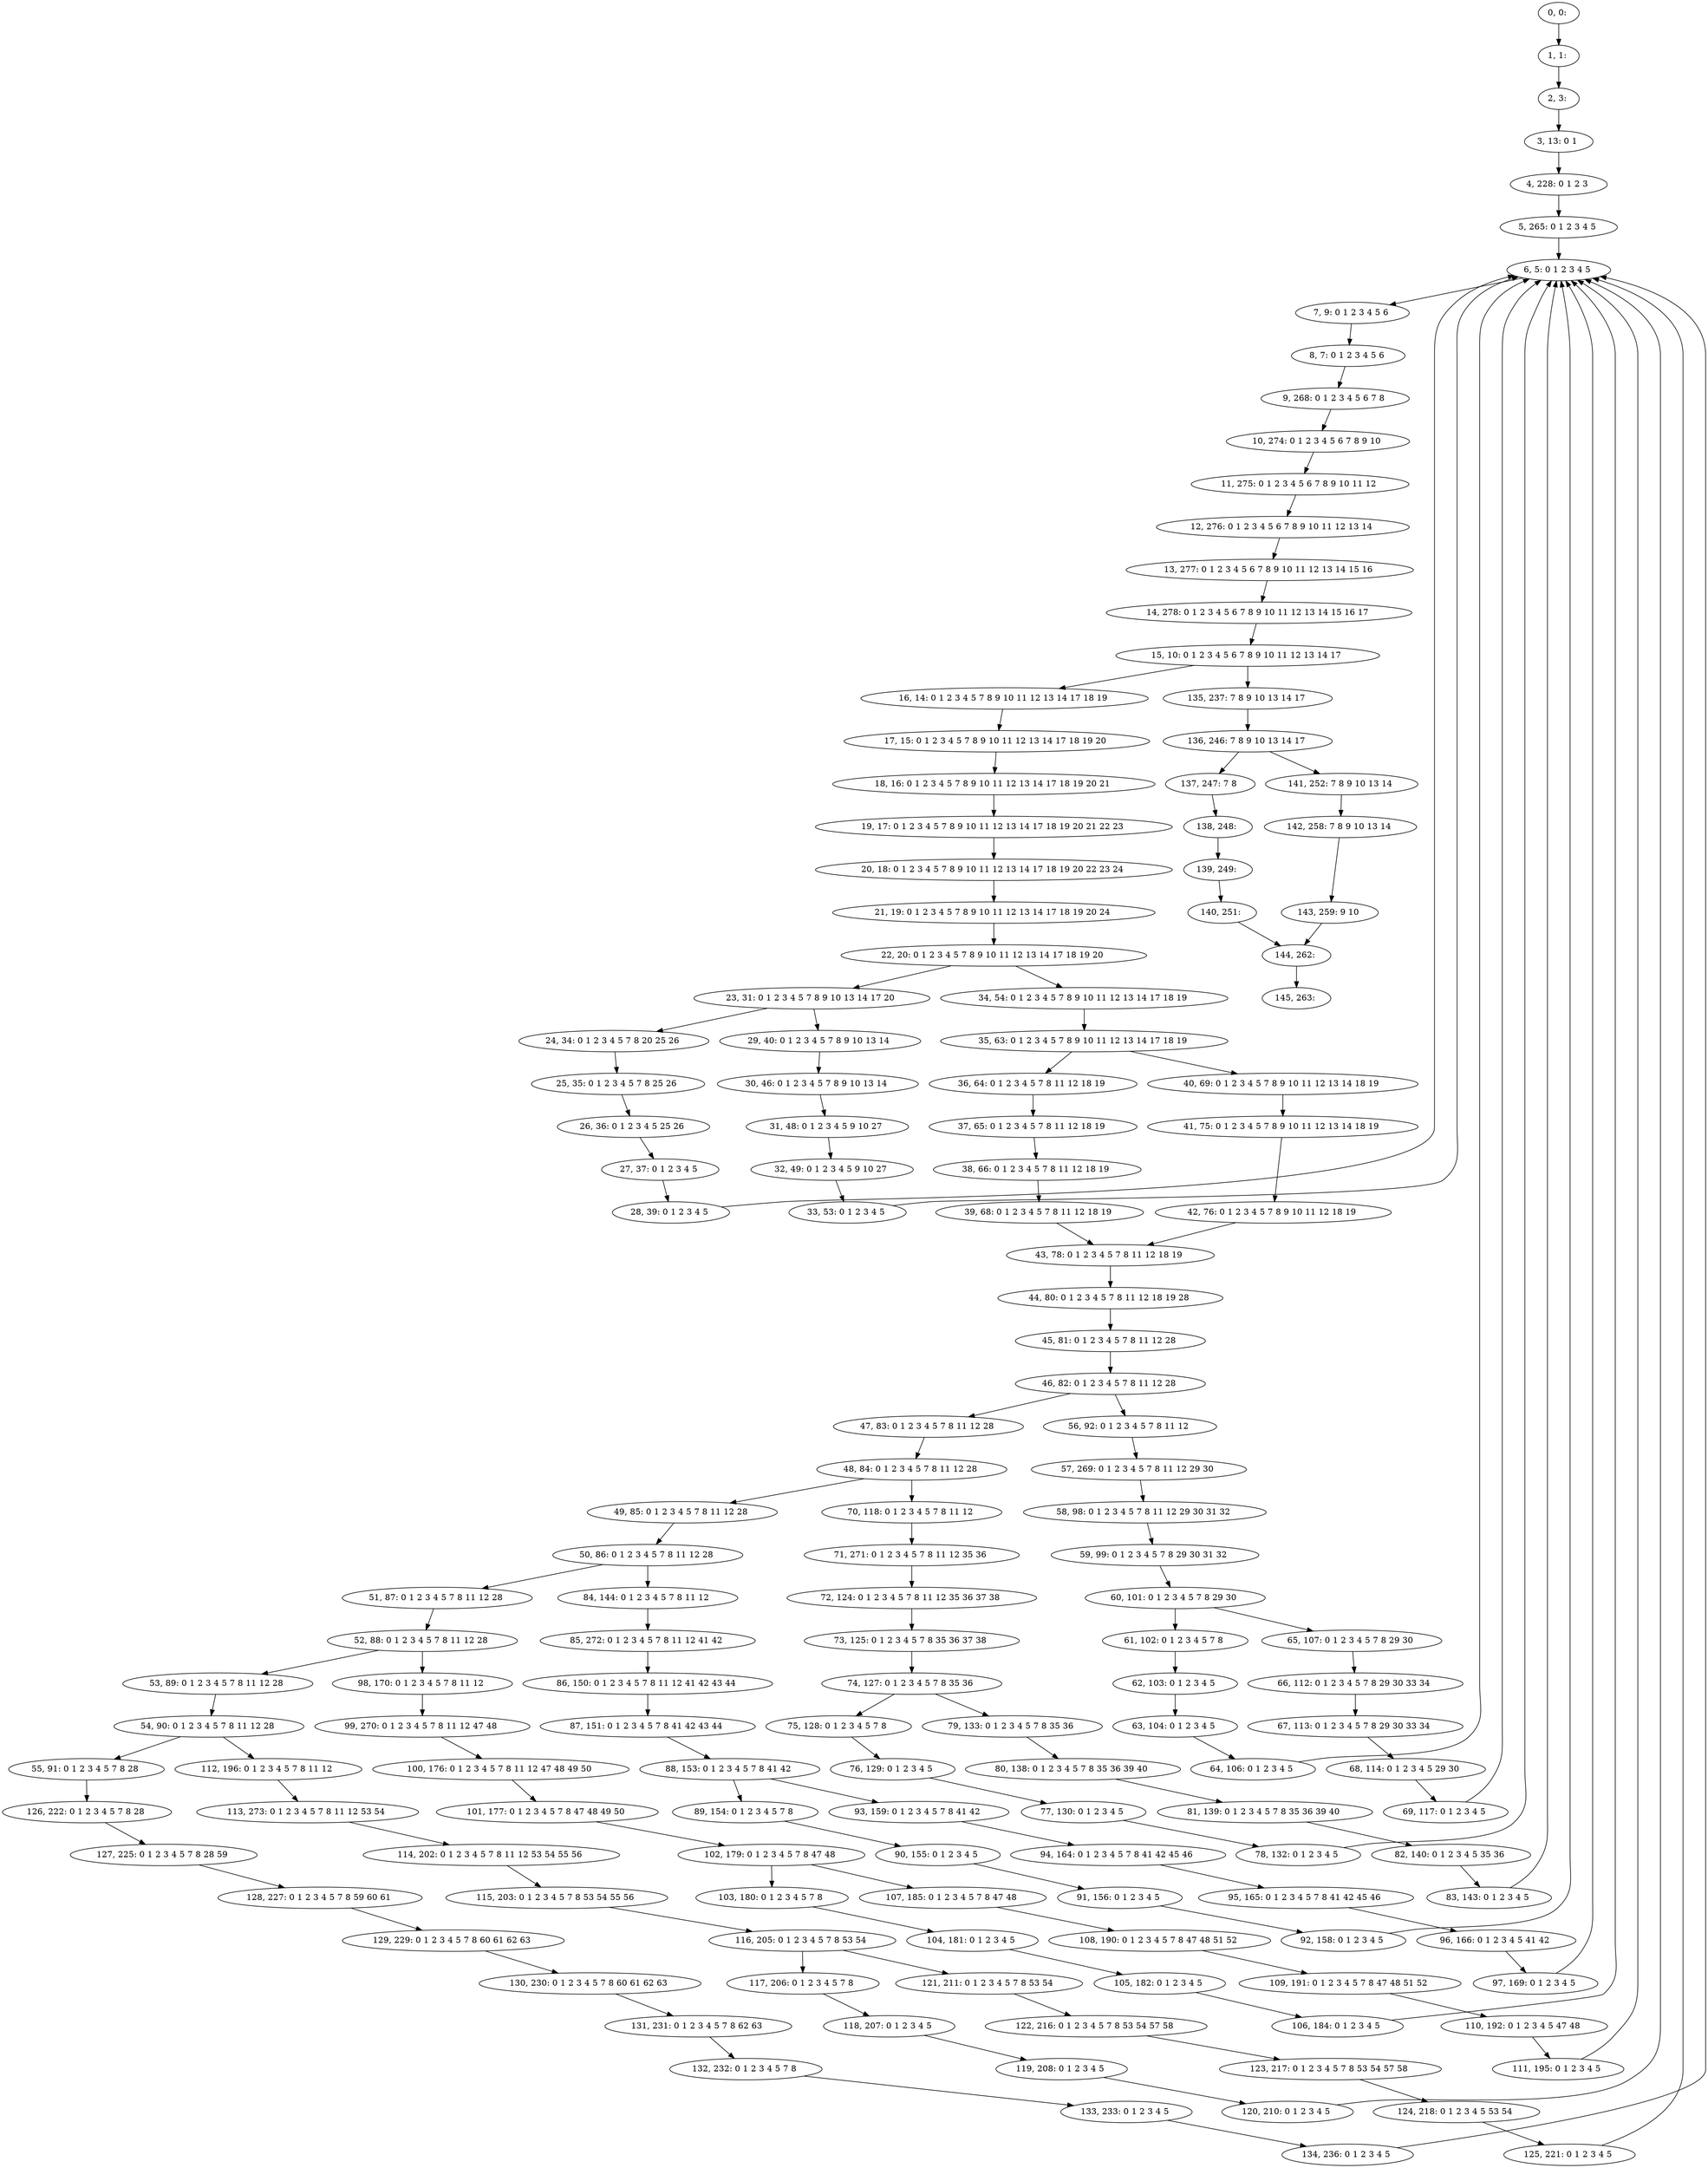 digraph G {
0[label="0, 0: "];
1[label="1, 1: "];
2[label="2, 3: "];
3[label="3, 13: 0 1 "];
4[label="4, 228: 0 1 2 3 "];
5[label="5, 265: 0 1 2 3 4 5 "];
6[label="6, 5: 0 1 2 3 4 5 "];
7[label="7, 9: 0 1 2 3 4 5 6 "];
8[label="8, 7: 0 1 2 3 4 5 6 "];
9[label="9, 268: 0 1 2 3 4 5 6 7 8 "];
10[label="10, 274: 0 1 2 3 4 5 6 7 8 9 10 "];
11[label="11, 275: 0 1 2 3 4 5 6 7 8 9 10 11 12 "];
12[label="12, 276: 0 1 2 3 4 5 6 7 8 9 10 11 12 13 14 "];
13[label="13, 277: 0 1 2 3 4 5 6 7 8 9 10 11 12 13 14 15 16 "];
14[label="14, 278: 0 1 2 3 4 5 6 7 8 9 10 11 12 13 14 15 16 17 "];
15[label="15, 10: 0 1 2 3 4 5 6 7 8 9 10 11 12 13 14 17 "];
16[label="16, 14: 0 1 2 3 4 5 7 8 9 10 11 12 13 14 17 18 19 "];
17[label="17, 15: 0 1 2 3 4 5 7 8 9 10 11 12 13 14 17 18 19 20 "];
18[label="18, 16: 0 1 2 3 4 5 7 8 9 10 11 12 13 14 17 18 19 20 21 "];
19[label="19, 17: 0 1 2 3 4 5 7 8 9 10 11 12 13 14 17 18 19 20 21 22 23 "];
20[label="20, 18: 0 1 2 3 4 5 7 8 9 10 11 12 13 14 17 18 19 20 22 23 24 "];
21[label="21, 19: 0 1 2 3 4 5 7 8 9 10 11 12 13 14 17 18 19 20 24 "];
22[label="22, 20: 0 1 2 3 4 5 7 8 9 10 11 12 13 14 17 18 19 20 "];
23[label="23, 31: 0 1 2 3 4 5 7 8 9 10 13 14 17 20 "];
24[label="24, 34: 0 1 2 3 4 5 7 8 20 25 26 "];
25[label="25, 35: 0 1 2 3 4 5 7 8 25 26 "];
26[label="26, 36: 0 1 2 3 4 5 25 26 "];
27[label="27, 37: 0 1 2 3 4 5 "];
28[label="28, 39: 0 1 2 3 4 5 "];
29[label="29, 40: 0 1 2 3 4 5 7 8 9 10 13 14 "];
30[label="30, 46: 0 1 2 3 4 5 7 8 9 10 13 14 "];
31[label="31, 48: 0 1 2 3 4 5 9 10 27 "];
32[label="32, 49: 0 1 2 3 4 5 9 10 27 "];
33[label="33, 53: 0 1 2 3 4 5 "];
34[label="34, 54: 0 1 2 3 4 5 7 8 9 10 11 12 13 14 17 18 19 "];
35[label="35, 63: 0 1 2 3 4 5 7 8 9 10 11 12 13 14 17 18 19 "];
36[label="36, 64: 0 1 2 3 4 5 7 8 11 12 18 19 "];
37[label="37, 65: 0 1 2 3 4 5 7 8 11 12 18 19 "];
38[label="38, 66: 0 1 2 3 4 5 7 8 11 12 18 19 "];
39[label="39, 68: 0 1 2 3 4 5 7 8 11 12 18 19 "];
40[label="40, 69: 0 1 2 3 4 5 7 8 9 10 11 12 13 14 18 19 "];
41[label="41, 75: 0 1 2 3 4 5 7 8 9 10 11 12 13 14 18 19 "];
42[label="42, 76: 0 1 2 3 4 5 7 8 9 10 11 12 18 19 "];
43[label="43, 78: 0 1 2 3 4 5 7 8 11 12 18 19 "];
44[label="44, 80: 0 1 2 3 4 5 7 8 11 12 18 19 28 "];
45[label="45, 81: 0 1 2 3 4 5 7 8 11 12 28 "];
46[label="46, 82: 0 1 2 3 4 5 7 8 11 12 28 "];
47[label="47, 83: 0 1 2 3 4 5 7 8 11 12 28 "];
48[label="48, 84: 0 1 2 3 4 5 7 8 11 12 28 "];
49[label="49, 85: 0 1 2 3 4 5 7 8 11 12 28 "];
50[label="50, 86: 0 1 2 3 4 5 7 8 11 12 28 "];
51[label="51, 87: 0 1 2 3 4 5 7 8 11 12 28 "];
52[label="52, 88: 0 1 2 3 4 5 7 8 11 12 28 "];
53[label="53, 89: 0 1 2 3 4 5 7 8 11 12 28 "];
54[label="54, 90: 0 1 2 3 4 5 7 8 11 12 28 "];
55[label="55, 91: 0 1 2 3 4 5 7 8 28 "];
56[label="56, 92: 0 1 2 3 4 5 7 8 11 12 "];
57[label="57, 269: 0 1 2 3 4 5 7 8 11 12 29 30 "];
58[label="58, 98: 0 1 2 3 4 5 7 8 11 12 29 30 31 32 "];
59[label="59, 99: 0 1 2 3 4 5 7 8 29 30 31 32 "];
60[label="60, 101: 0 1 2 3 4 5 7 8 29 30 "];
61[label="61, 102: 0 1 2 3 4 5 7 8 "];
62[label="62, 103: 0 1 2 3 4 5 "];
63[label="63, 104: 0 1 2 3 4 5 "];
64[label="64, 106: 0 1 2 3 4 5 "];
65[label="65, 107: 0 1 2 3 4 5 7 8 29 30 "];
66[label="66, 112: 0 1 2 3 4 5 7 8 29 30 33 34 "];
67[label="67, 113: 0 1 2 3 4 5 7 8 29 30 33 34 "];
68[label="68, 114: 0 1 2 3 4 5 29 30 "];
69[label="69, 117: 0 1 2 3 4 5 "];
70[label="70, 118: 0 1 2 3 4 5 7 8 11 12 "];
71[label="71, 271: 0 1 2 3 4 5 7 8 11 12 35 36 "];
72[label="72, 124: 0 1 2 3 4 5 7 8 11 12 35 36 37 38 "];
73[label="73, 125: 0 1 2 3 4 5 7 8 35 36 37 38 "];
74[label="74, 127: 0 1 2 3 4 5 7 8 35 36 "];
75[label="75, 128: 0 1 2 3 4 5 7 8 "];
76[label="76, 129: 0 1 2 3 4 5 "];
77[label="77, 130: 0 1 2 3 4 5 "];
78[label="78, 132: 0 1 2 3 4 5 "];
79[label="79, 133: 0 1 2 3 4 5 7 8 35 36 "];
80[label="80, 138: 0 1 2 3 4 5 7 8 35 36 39 40 "];
81[label="81, 139: 0 1 2 3 4 5 7 8 35 36 39 40 "];
82[label="82, 140: 0 1 2 3 4 5 35 36 "];
83[label="83, 143: 0 1 2 3 4 5 "];
84[label="84, 144: 0 1 2 3 4 5 7 8 11 12 "];
85[label="85, 272: 0 1 2 3 4 5 7 8 11 12 41 42 "];
86[label="86, 150: 0 1 2 3 4 5 7 8 11 12 41 42 43 44 "];
87[label="87, 151: 0 1 2 3 4 5 7 8 41 42 43 44 "];
88[label="88, 153: 0 1 2 3 4 5 7 8 41 42 "];
89[label="89, 154: 0 1 2 3 4 5 7 8 "];
90[label="90, 155: 0 1 2 3 4 5 "];
91[label="91, 156: 0 1 2 3 4 5 "];
92[label="92, 158: 0 1 2 3 4 5 "];
93[label="93, 159: 0 1 2 3 4 5 7 8 41 42 "];
94[label="94, 164: 0 1 2 3 4 5 7 8 41 42 45 46 "];
95[label="95, 165: 0 1 2 3 4 5 7 8 41 42 45 46 "];
96[label="96, 166: 0 1 2 3 4 5 41 42 "];
97[label="97, 169: 0 1 2 3 4 5 "];
98[label="98, 170: 0 1 2 3 4 5 7 8 11 12 "];
99[label="99, 270: 0 1 2 3 4 5 7 8 11 12 47 48 "];
100[label="100, 176: 0 1 2 3 4 5 7 8 11 12 47 48 49 50 "];
101[label="101, 177: 0 1 2 3 4 5 7 8 47 48 49 50 "];
102[label="102, 179: 0 1 2 3 4 5 7 8 47 48 "];
103[label="103, 180: 0 1 2 3 4 5 7 8 "];
104[label="104, 181: 0 1 2 3 4 5 "];
105[label="105, 182: 0 1 2 3 4 5 "];
106[label="106, 184: 0 1 2 3 4 5 "];
107[label="107, 185: 0 1 2 3 4 5 7 8 47 48 "];
108[label="108, 190: 0 1 2 3 4 5 7 8 47 48 51 52 "];
109[label="109, 191: 0 1 2 3 4 5 7 8 47 48 51 52 "];
110[label="110, 192: 0 1 2 3 4 5 47 48 "];
111[label="111, 195: 0 1 2 3 4 5 "];
112[label="112, 196: 0 1 2 3 4 5 7 8 11 12 "];
113[label="113, 273: 0 1 2 3 4 5 7 8 11 12 53 54 "];
114[label="114, 202: 0 1 2 3 4 5 7 8 11 12 53 54 55 56 "];
115[label="115, 203: 0 1 2 3 4 5 7 8 53 54 55 56 "];
116[label="116, 205: 0 1 2 3 4 5 7 8 53 54 "];
117[label="117, 206: 0 1 2 3 4 5 7 8 "];
118[label="118, 207: 0 1 2 3 4 5 "];
119[label="119, 208: 0 1 2 3 4 5 "];
120[label="120, 210: 0 1 2 3 4 5 "];
121[label="121, 211: 0 1 2 3 4 5 7 8 53 54 "];
122[label="122, 216: 0 1 2 3 4 5 7 8 53 54 57 58 "];
123[label="123, 217: 0 1 2 3 4 5 7 8 53 54 57 58 "];
124[label="124, 218: 0 1 2 3 4 5 53 54 "];
125[label="125, 221: 0 1 2 3 4 5 "];
126[label="126, 222: 0 1 2 3 4 5 7 8 28 "];
127[label="127, 225: 0 1 2 3 4 5 7 8 28 59 "];
128[label="128, 227: 0 1 2 3 4 5 7 8 59 60 61 "];
129[label="129, 229: 0 1 2 3 4 5 7 8 60 61 62 63 "];
130[label="130, 230: 0 1 2 3 4 5 7 8 60 61 62 63 "];
131[label="131, 231: 0 1 2 3 4 5 7 8 62 63 "];
132[label="132, 232: 0 1 2 3 4 5 7 8 "];
133[label="133, 233: 0 1 2 3 4 5 "];
134[label="134, 236: 0 1 2 3 4 5 "];
135[label="135, 237: 7 8 9 10 13 14 17 "];
136[label="136, 246: 7 8 9 10 13 14 17 "];
137[label="137, 247: 7 8 "];
138[label="138, 248: "];
139[label="139, 249: "];
140[label="140, 251: "];
141[label="141, 252: 7 8 9 10 13 14 "];
142[label="142, 258: 7 8 9 10 13 14 "];
143[label="143, 259: 9 10 "];
144[label="144, 262: "];
145[label="145, 263: "];
0->1 ;
1->2 ;
2->3 ;
3->4 ;
4->5 ;
5->6 ;
6->7 ;
7->8 ;
8->9 ;
9->10 ;
10->11 ;
11->12 ;
12->13 ;
13->14 ;
14->15 ;
15->16 ;
15->135 ;
16->17 ;
17->18 ;
18->19 ;
19->20 ;
20->21 ;
21->22 ;
22->23 ;
22->34 ;
23->24 ;
23->29 ;
24->25 ;
25->26 ;
26->27 ;
27->28 ;
28->6 ;
29->30 ;
30->31 ;
31->32 ;
32->33 ;
33->6 ;
34->35 ;
35->36 ;
35->40 ;
36->37 ;
37->38 ;
38->39 ;
39->43 ;
40->41 ;
41->42 ;
42->43 ;
43->44 ;
44->45 ;
45->46 ;
46->47 ;
46->56 ;
47->48 ;
48->49 ;
48->70 ;
49->50 ;
50->51 ;
50->84 ;
51->52 ;
52->53 ;
52->98 ;
53->54 ;
54->55 ;
54->112 ;
55->126 ;
56->57 ;
57->58 ;
58->59 ;
59->60 ;
60->61 ;
60->65 ;
61->62 ;
62->63 ;
63->64 ;
64->6 ;
65->66 ;
66->67 ;
67->68 ;
68->69 ;
69->6 ;
70->71 ;
71->72 ;
72->73 ;
73->74 ;
74->75 ;
74->79 ;
75->76 ;
76->77 ;
77->78 ;
78->6 ;
79->80 ;
80->81 ;
81->82 ;
82->83 ;
83->6 ;
84->85 ;
85->86 ;
86->87 ;
87->88 ;
88->89 ;
88->93 ;
89->90 ;
90->91 ;
91->92 ;
92->6 ;
93->94 ;
94->95 ;
95->96 ;
96->97 ;
97->6 ;
98->99 ;
99->100 ;
100->101 ;
101->102 ;
102->103 ;
102->107 ;
103->104 ;
104->105 ;
105->106 ;
106->6 ;
107->108 ;
108->109 ;
109->110 ;
110->111 ;
111->6 ;
112->113 ;
113->114 ;
114->115 ;
115->116 ;
116->117 ;
116->121 ;
117->118 ;
118->119 ;
119->120 ;
120->6 ;
121->122 ;
122->123 ;
123->124 ;
124->125 ;
125->6 ;
126->127 ;
127->128 ;
128->129 ;
129->130 ;
130->131 ;
131->132 ;
132->133 ;
133->134 ;
134->6 ;
135->136 ;
136->137 ;
136->141 ;
137->138 ;
138->139 ;
139->140 ;
140->144 ;
141->142 ;
142->143 ;
143->144 ;
144->145 ;
}

